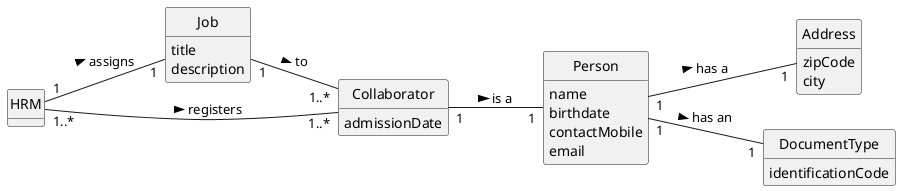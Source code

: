 @startuml
skinparam monochrome true
skinparam packageStyle rectangle
skinparam shadowing false

left to right direction

skinparam classAttributeIconSize 0

hide circle
hide methods


class HRM {
}

class Job {
    title
    description
}

class Collaborator {
    admissionDate
}

class Person {
    name
    birthdate
    contactMobile
    email
}

class Address{
    zipCode
    city
}

class DocumentType{
  identificationCode
}

' Relationships
Person "1" -- "1" Address: has a >
Collaborator "1" -- "1" Person: is a >
Person  "1" -- "1"  DocumentType : has an >
HRM "1..*" -- "1..*" Collaborator : registers >
HRM "1" -- "1" Job : assigns >
Job "1" -- "1..*" Collaborator : to >

@enduml
